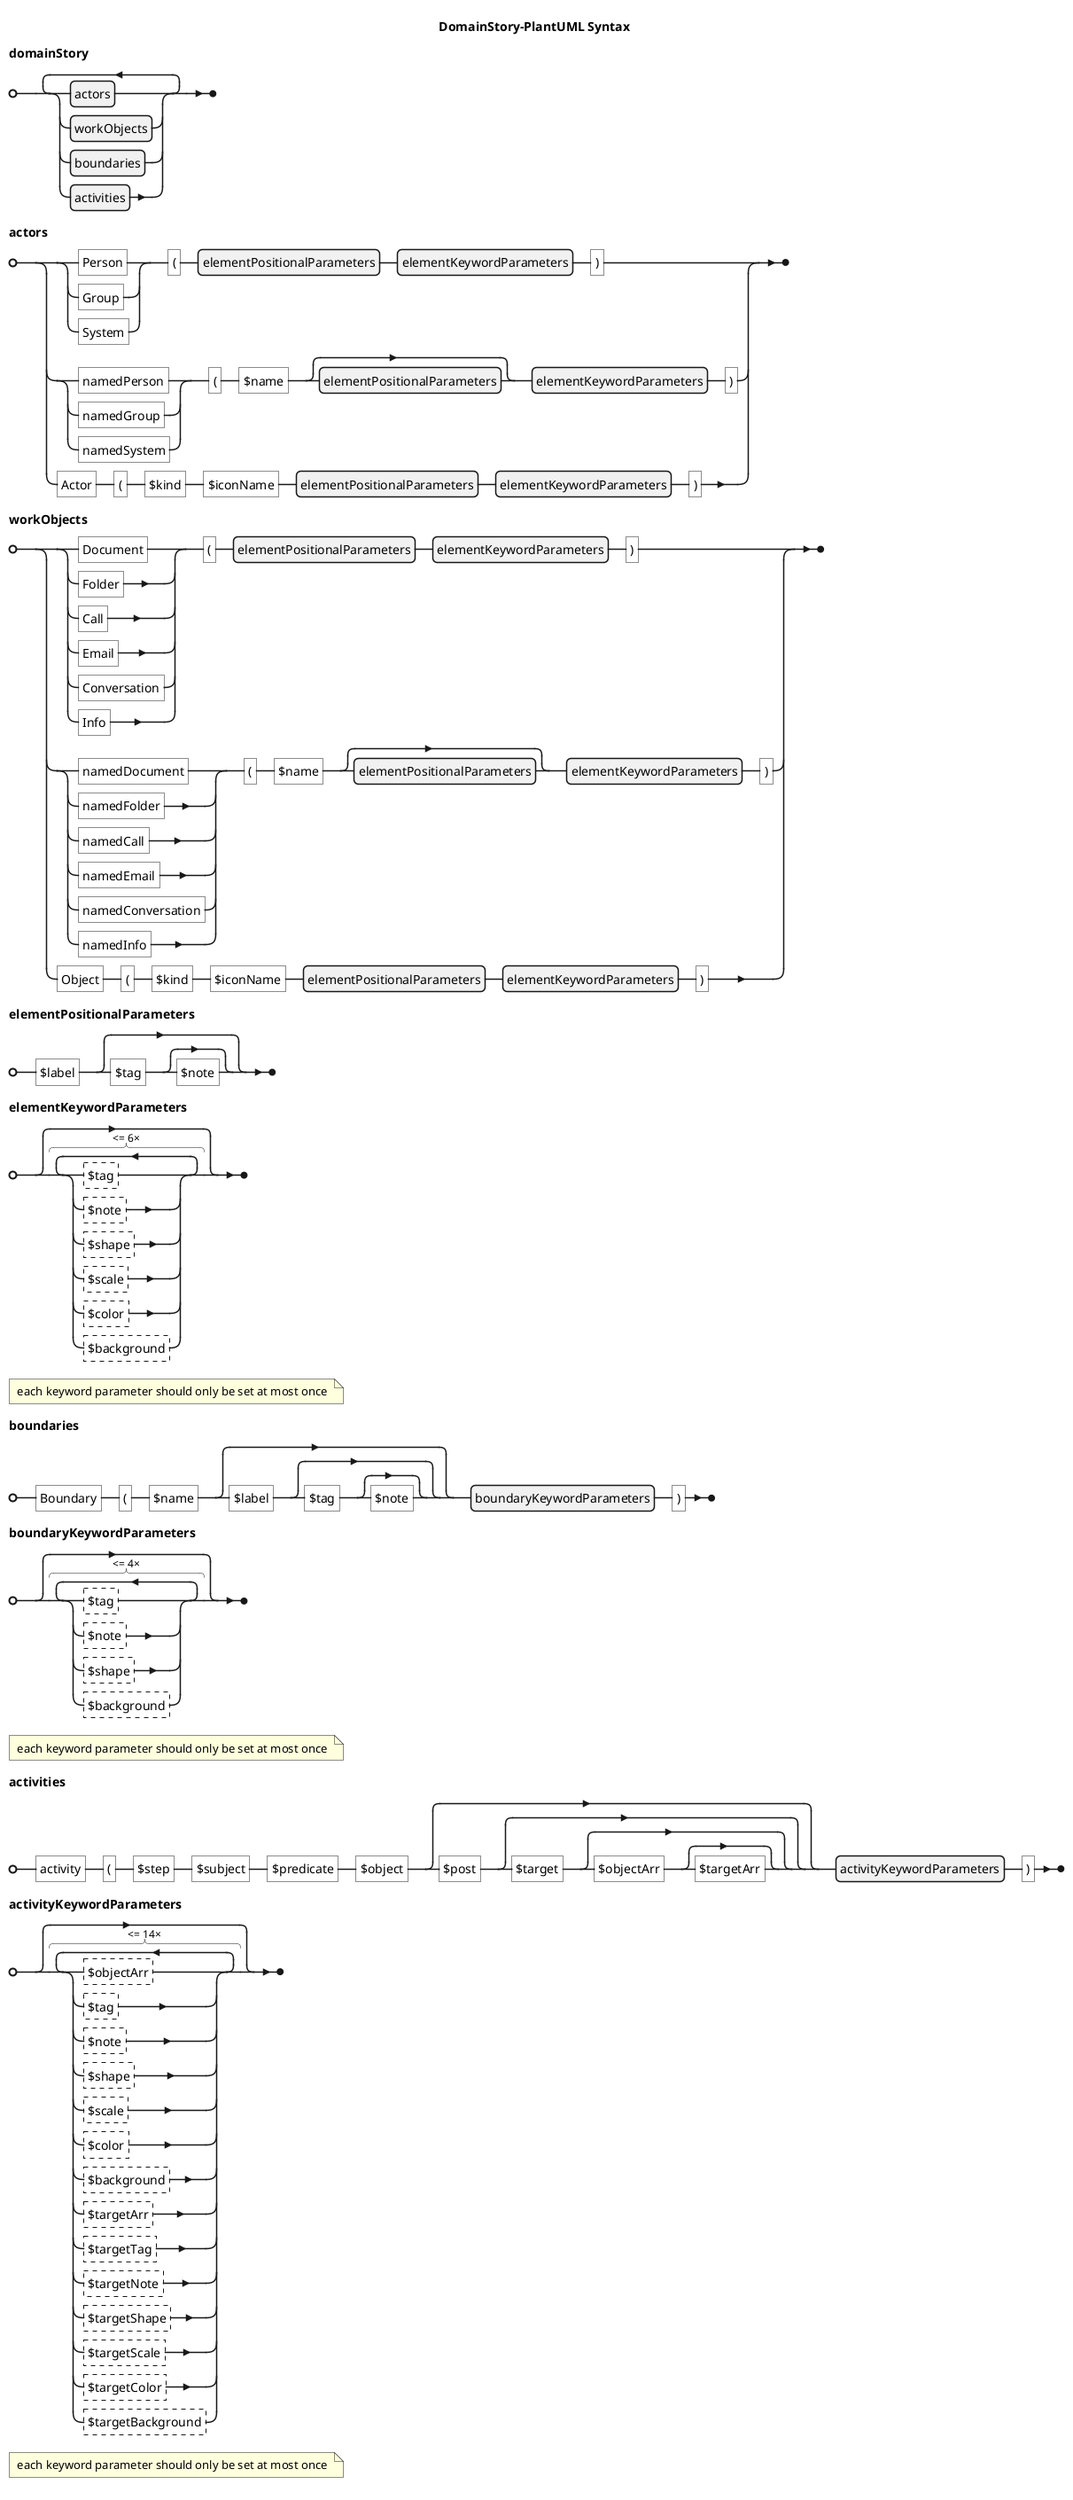 @startebnf
title DomainStory-PlantUML Syntax

domainStory = { actors | workObjects | boundaries | activities }-;

actors = ( ("Person" | "Group" | "System"), "(", elementPositionalParameters, elementKeywordParameters, ")" )
    | ( ("namedPerson" | "namedGroup" | "namedSystem"), "(", "$name", [ elementPositionalParameters ], elementKeywordParameters, ")" )
    | ( "Actor", "(", "$kind", "$iconName", elementPositionalParameters, elementKeywordParameters, ")" );

workObjects = ( ("Document" | "Folder" | "Call" | "Email" | "Conversation" | "Info"), "(", elementPositionalParameters, elementKeywordParameters, ")" )
    | ( ("namedDocument" | "namedFolder" | "namedCall" | "namedEmail" | "namedConversation" | "namedInfo"), "(", "$name", [ elementPositionalParameters ], elementKeywordParameters, ")" )
    | ( "Object", "(", "$kind", "$iconName", elementPositionalParameters, elementKeywordParameters, ")" );

elementPositionalParameters = "$label", ["$tag", ["$note"] ];

elementKeywordParameters = [ "<= 6" * ( ?$tag? | ?$note? | ?$shape? | ?$scale? | ?$color? | ?$background? ) ];
(* each keyword parameter should only be set at most once *)

boundaries = "Boundary", "(", "$name", [ "$label", ["$tag", ["$note"] ] ], boundaryKeywordParameters, ")";

boundaryKeywordParameters = [ "<= 4" * ( ?$tag? | ?$note? | ?$shape? | ?$background? ) ];
(* each keyword parameter should only be set at most once *)

activities = "activity", "(", "$step", "$subject", "$predicate", "$object",\
    [ "$post", ["$target", [ "$objectArr", ["$targetArr"] ] ] ], activityKeywordParameters,")";

activityKeywordParameters = [ "<= 14" * ( ?$objectArr? |?$tag? | ?$note? | ?$shape? | ?$scale? | ?$color? | ?$background?
    | ?$targetArr? | ?$targetTag? | ?$targetNote? | ?$targetShape? | ?$targetScale? | ?$targetColor? | ?$targetBackground? ) ];
(* each keyword parameter should only be set at most once *)
@endebnf
